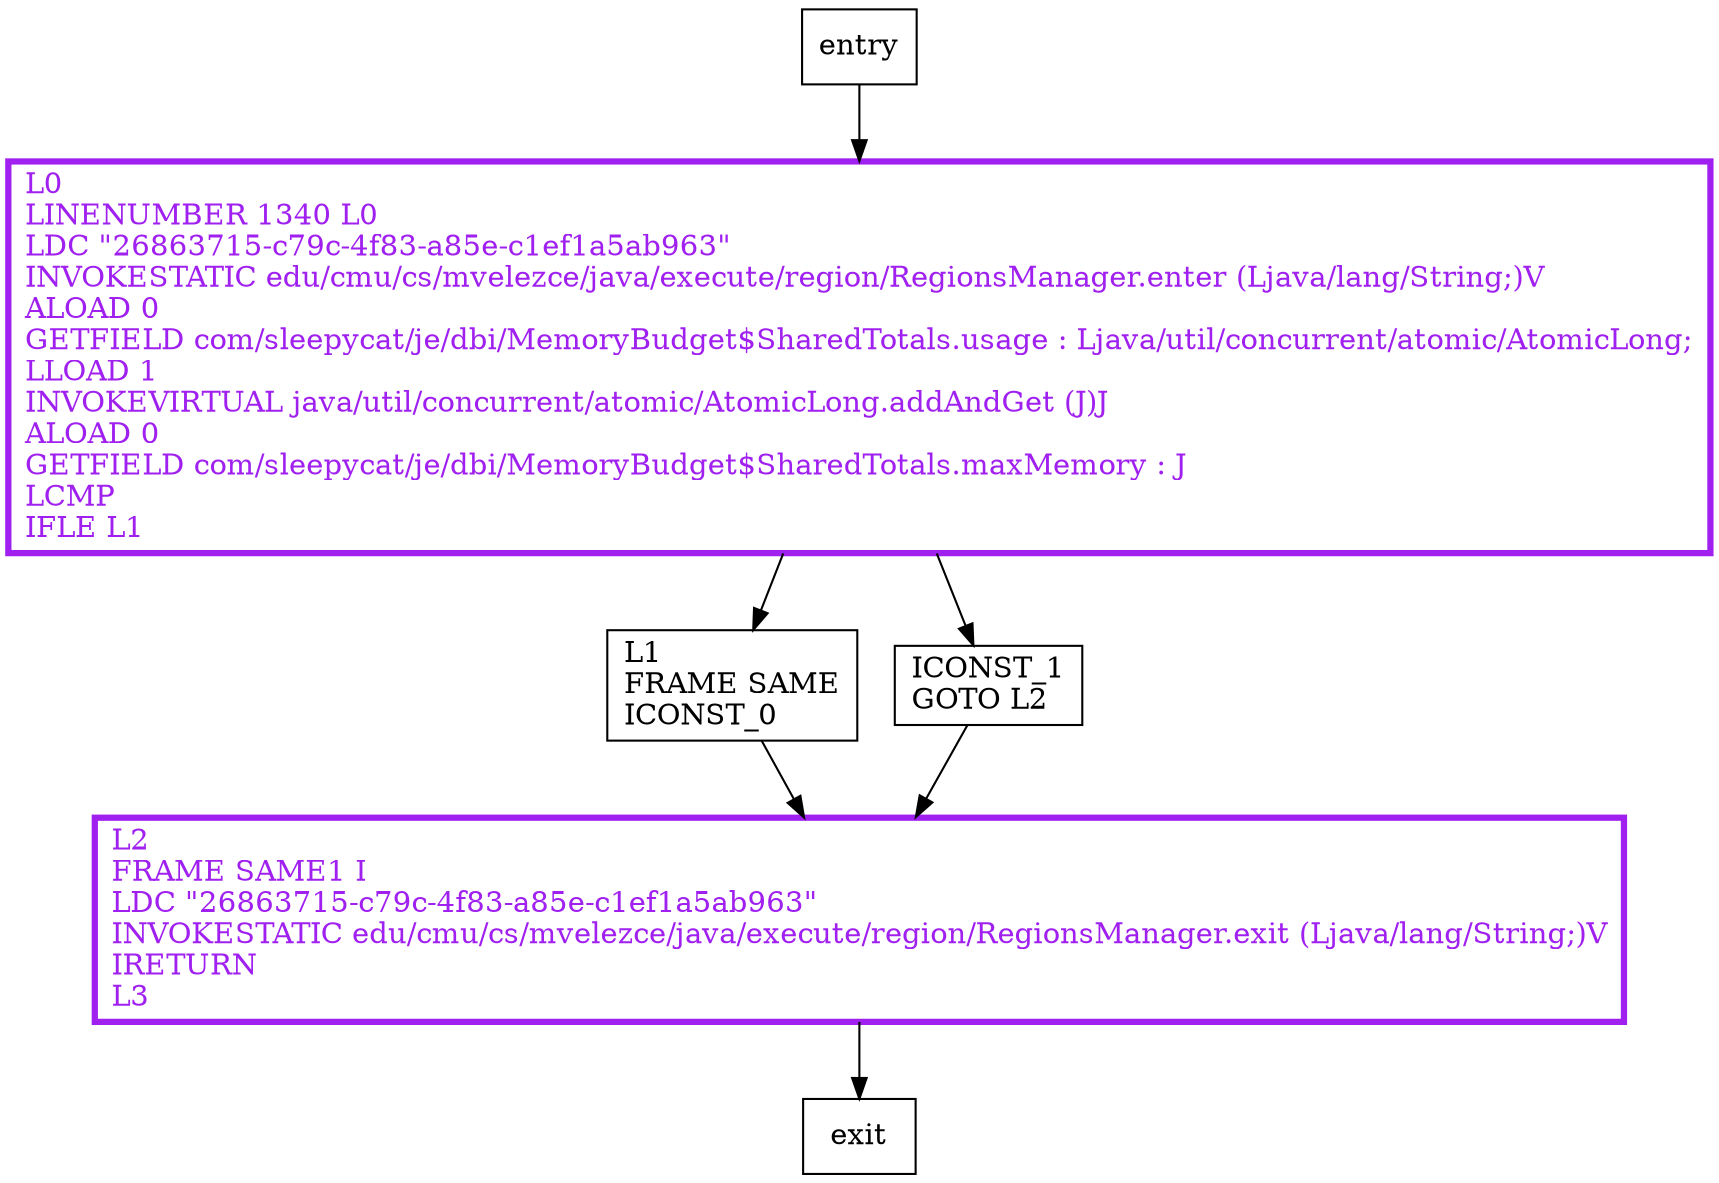 digraph updateCacheUsage {
node [shape=record];
750526791 [label="L0\lLINENUMBER 1340 L0\lLDC \"26863715-c79c-4f83-a85e-c1ef1a5ab963\"\lINVOKESTATIC edu/cmu/cs/mvelezce/java/execute/region/RegionsManager.enter (Ljava/lang/String;)V\lALOAD 0\lGETFIELD com/sleepycat/je/dbi/MemoryBudget$SharedTotals.usage : Ljava/util/concurrent/atomic/AtomicLong;\lLLOAD 1\lINVOKEVIRTUAL java/util/concurrent/atomic/AtomicLong.addAndGet (J)J\lALOAD 0\lGETFIELD com/sleepycat/je/dbi/MemoryBudget$SharedTotals.maxMemory : J\lLCMP\lIFLE L1\l"];
403034326 [label="L1\lFRAME SAME\lICONST_0\l"];
2125028709 [label="ICONST_1\lGOTO L2\l"];
150267784 [label="L2\lFRAME SAME1 I\lLDC \"26863715-c79c-4f83-a85e-c1ef1a5ab963\"\lINVOKESTATIC edu/cmu/cs/mvelezce/java/execute/region/RegionsManager.exit (Ljava/lang/String;)V\lIRETURN\lL3\l"];
entry;
exit;
750526791 -> 403034326
750526791 -> 2125028709
entry -> 750526791
403034326 -> 150267784
2125028709 -> 150267784
150267784 -> exit
750526791[fontcolor="purple", penwidth=3, color="purple"];
150267784[fontcolor="purple", penwidth=3, color="purple"];
}
